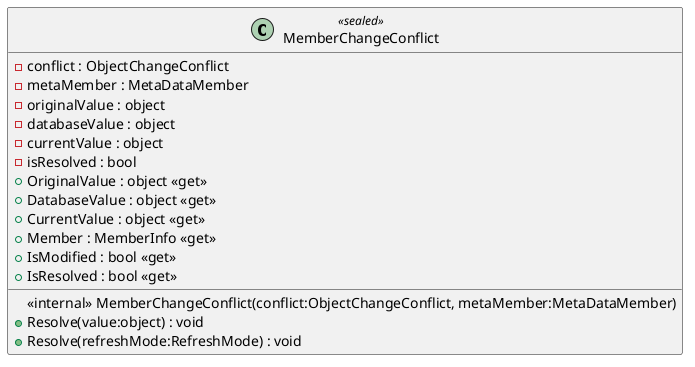 @startuml
class MemberChangeConflict <<sealed>> {
    - conflict : ObjectChangeConflict
    - metaMember : MetaDataMember
    - originalValue : object
    - databaseValue : object
    - currentValue : object
    - isResolved : bool
    <<internal>> MemberChangeConflict(conflict:ObjectChangeConflict, metaMember:MetaDataMember)
    + OriginalValue : object <<get>>
    + DatabaseValue : object <<get>>
    + CurrentValue : object <<get>>
    + Member : MemberInfo <<get>>
    + Resolve(value:object) : void
    + Resolve(refreshMode:RefreshMode) : void
    + IsModified : bool <<get>>
    + IsResolved : bool <<get>>
}
@enduml
